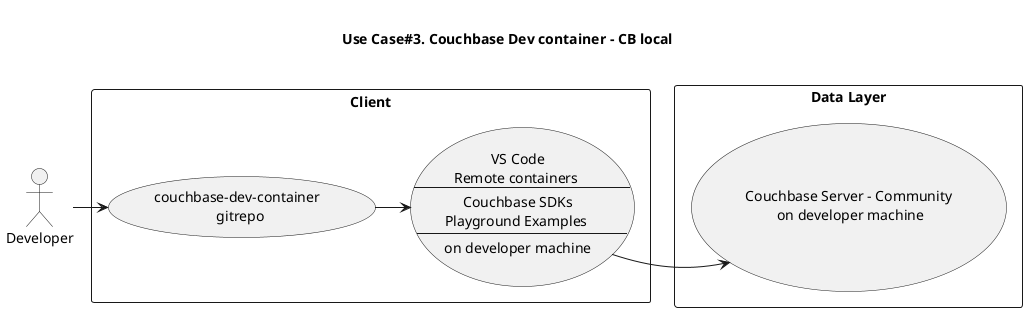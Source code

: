 @startuml CouchbaseDevContainer
title \nUse Case#3. Couchbase Dev container - CB local\n
skinparam Style strict
skinparam lifelineStrategy solid

actor Developer
rectangle Client {
    usecase (couchbase-dev-container \n gitrepo) as UC1
usecase UC2 as "VS Code
Remote containers 
--
Couchbase SDKs
Playground Examples 
--
on developer machine"
}
rectangle "Data Layer" {
    usecase (\n\nCouchbase Server - Community\n on developer machine\n\n) as UC3
}
Developer -> UC1
UC1 -> UC2
UC2 -> UC3

@enduml